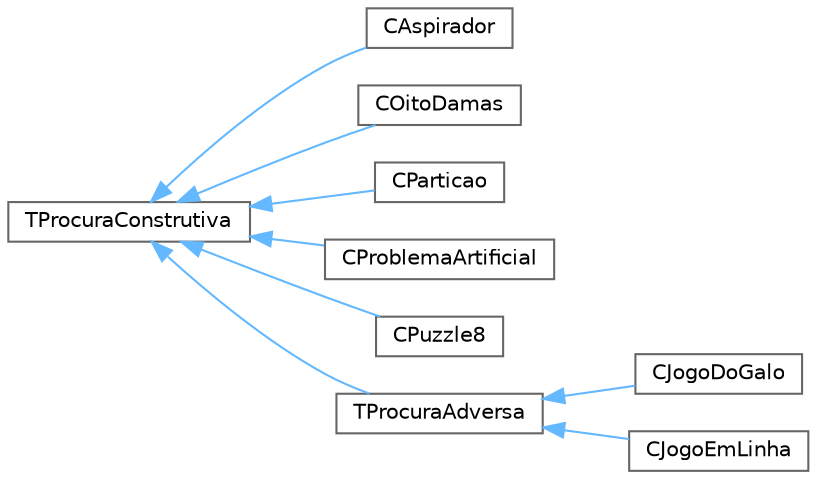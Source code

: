 digraph "Graphical Class Hierarchy"
{
 // LATEX_PDF_SIZE
  bgcolor="transparent";
  edge [fontname=Helvetica,fontsize=10,labelfontname=Helvetica,labelfontsize=10];
  node [fontname=Helvetica,fontsize=10,shape=box,height=0.2,width=0.4];
  rankdir="LR";
  Node0 [id="Node000000",label="TProcuraConstrutiva",height=0.2,width=0.4,color="grey40", fillcolor="white", style="filled",URL="$classTProcuraConstrutiva.html",tooltip="Representa um estado no espaço de estados."];
  Node0 -> Node1 [id="edge1_Node000000_Node000001",dir="back",color="steelblue1",style="solid",tooltip=" "];
  Node1 [id="Node000001",label="CAspirador",height=0.2,width=0.4,color="grey40", fillcolor="white", style="filled",URL="$classCAspirador.html",tooltip="Representa um estado no problema do Aspirador."];
  Node0 -> Node2 [id="edge2_Node000000_Node000002",dir="back",color="steelblue1",style="solid",tooltip=" "];
  Node2 [id="Node000002",label="COitoDamas",height=0.2,width=0.4,color="grey40", fillcolor="white", style="filled",URL="$classCOitoDamas.html",tooltip="Representa um estado do problema das 8 damas."];
  Node0 -> Node3 [id="edge3_Node000000_Node000003",dir="back",color="steelblue1",style="solid",tooltip=" "];
  Node3 [id="Node000003",label="CParticao",height=0.2,width=0.4,color="grey40", fillcolor="white", style="filled",URL="$classCParticao.html",tooltip="Representa um estado do problema da partição."];
  Node0 -> Node4 [id="edge4_Node000000_Node000004",dir="back",color="steelblue1",style="solid",tooltip=" "];
  Node4 [id="Node000004",label="CProblemaArtificial",height=0.2,width=0.4,color="grey40", fillcolor="white", style="filled",URL="$classCProblemaArtificial.html",tooltip="Representa um estado num problema artificial."];
  Node0 -> Node5 [id="edge5_Node000000_Node000005",dir="back",color="steelblue1",style="solid",tooltip=" "];
  Node5 [id="Node000005",label="CPuzzle8",height=0.2,width=0.4,color="grey40", fillcolor="white", style="filled",URL="$classCPuzzle8.html",tooltip="Representa um estado do puzzle 8."];
  Node0 -> Node6 [id="edge6_Node000000_Node000006",dir="back",color="steelblue1",style="solid",tooltip=" "];
  Node6 [id="Node000006",label="TProcuraAdversa",height=0.2,width=0.4,color="grey40", fillcolor="white", style="filled",URL="$classTProcuraAdversa.html",tooltip="Representa um estado no espaço de estados."];
  Node6 -> Node7 [id="edge7_Node000006_Node000007",dir="back",color="steelblue1",style="solid",tooltip=" "];
  Node7 [id="Node000007",label="CJogoDoGalo",height=0.2,width=0.4,color="grey40", fillcolor="white", style="filled",URL="$classCJogoDoGalo.html",tooltip=" "];
  Node6 -> Node8 [id="edge8_Node000006_Node000008",dir="back",color="steelblue1",style="solid",tooltip=" "];
  Node8 [id="Node000008",label="CJogoEmLinha",height=0.2,width=0.4,color="grey40", fillcolor="white", style="filled",URL="$classCJogoEmLinha.html",tooltip=" "];
}
